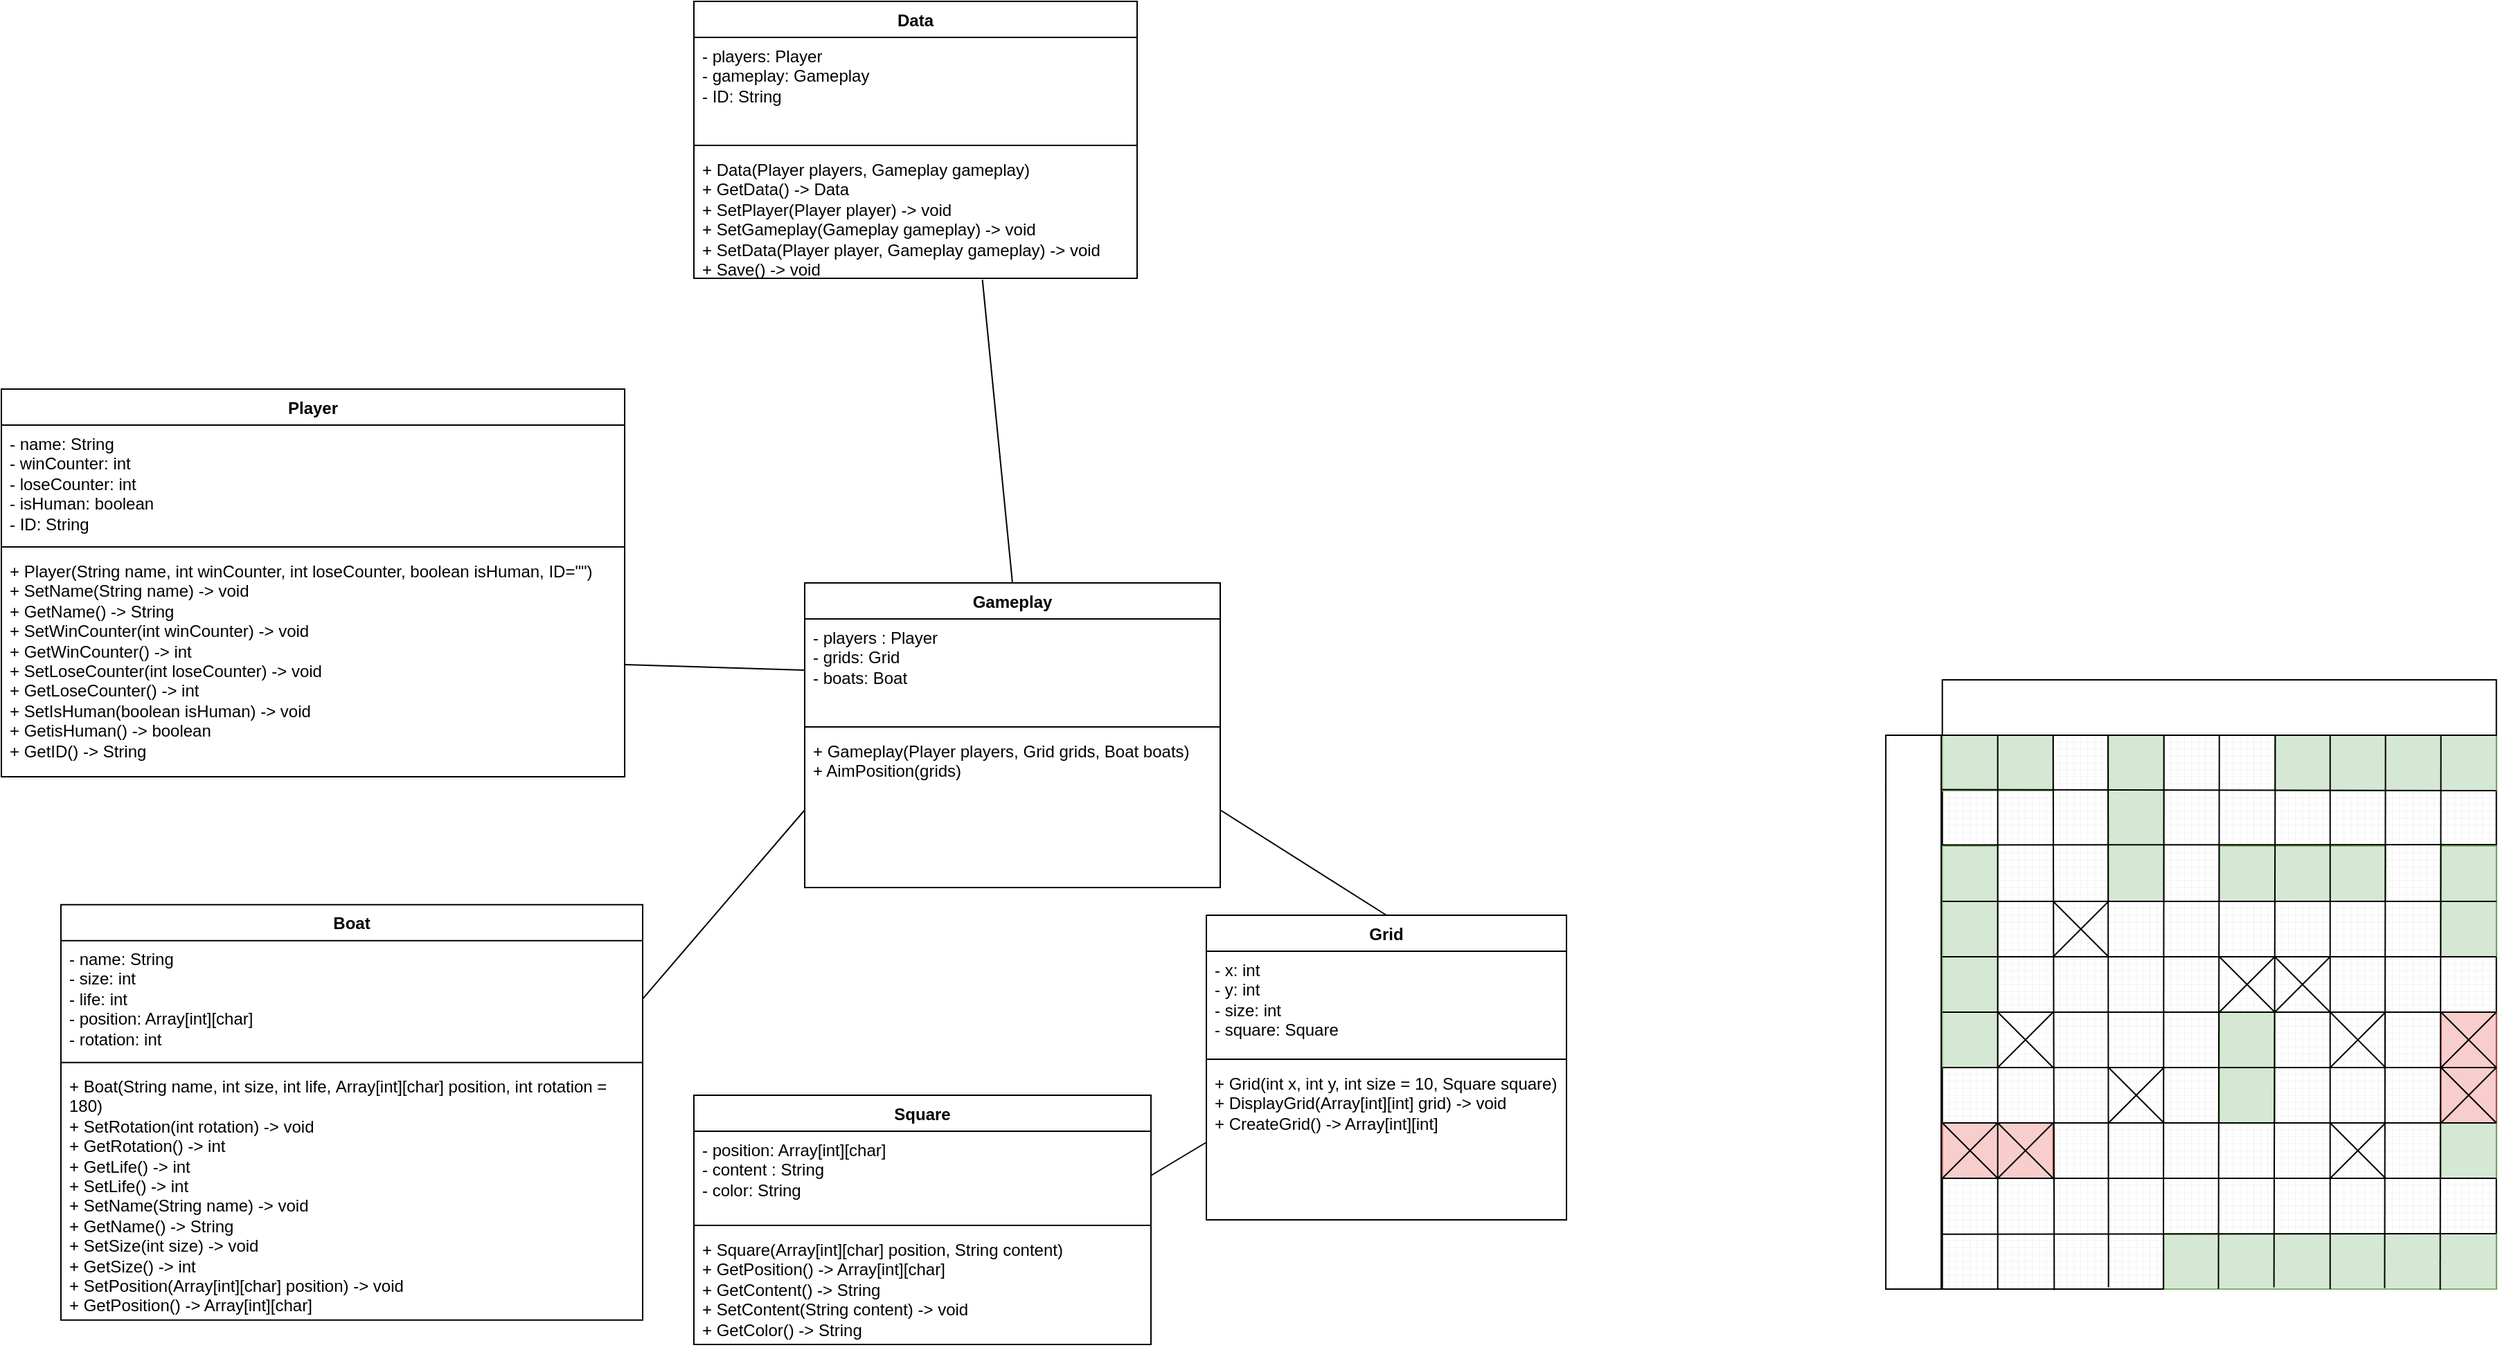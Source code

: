 <mxfile version="24.7.17">
  <diagram name="Page-1" id="E-_1kmAYffygIFAVUWn8">
    <mxGraphModel dx="2658" dy="1850" grid="1" gridSize="10" guides="1" tooltips="1" connect="1" arrows="1" fold="1" page="1" pageScale="1" pageWidth="827" pageHeight="1169" math="0" shadow="0">
      <root>
        <mxCell id="0" />
        <mxCell id="1" parent="0" />
        <mxCell id="o-7l8mMZjJyNIivP5UZl-17" value="" style="verticalLabelPosition=bottom;verticalAlign=top;html=1;shape=mxgraph.basic.patternFillRect;fillStyle=grid;step=5;fillStrokeWidth=0.2;fillStrokeColor=#dddddd;" parent="1" vertex="1">
          <mxGeometry x="531.36" y="-60.0" width="400" height="400" as="geometry" />
        </mxCell>
        <mxCell id="o-7l8mMZjJyNIivP5UZl-6" value="" style="rounded=0;whiteSpace=wrap;html=1;fillColor=#d5e8d4;strokeColor=#82b366;" parent="1" vertex="1">
          <mxGeometry x="771.36" y="-60.0" width="160" height="40" as="geometry" />
        </mxCell>
        <mxCell id="o-7l8mMZjJyNIivP5UZl-7" value="" style="rounded=0;whiteSpace=wrap;html=1;fillColor=#f8cecc;strokeColor=#b85450;" parent="1" vertex="1">
          <mxGeometry x="531.36" y="220.0" width="80" height="40" as="geometry" />
        </mxCell>
        <mxCell id="o-7l8mMZjJyNIivP5UZl-8" value="" style="rounded=0;whiteSpace=wrap;html=1;fillColor=#d5e8d4;strokeColor=#82b366;" parent="1" vertex="1">
          <mxGeometry x="531.36" y="20" width="40" height="160" as="geometry" />
        </mxCell>
        <mxCell id="o-7l8mMZjJyNIivP5UZl-9" value="" style="rounded=0;whiteSpace=wrap;html=1;fillColor=#d5e8d4;strokeColor=#82b366;" parent="1" vertex="1">
          <mxGeometry x="531.36" y="-60.0" width="80" height="40" as="geometry" />
        </mxCell>
        <mxCell id="o-7l8mMZjJyNIivP5UZl-10" value="" style="rounded=0;whiteSpace=wrap;html=1;fillColor=#d5e8d4;strokeColor=#82b366;" parent="1" vertex="1">
          <mxGeometry x="651.36" y="-60.0" width="40" height="120" as="geometry" />
        </mxCell>
        <mxCell id="o-7l8mMZjJyNIivP5UZl-11" value="" style="rounded=0;whiteSpace=wrap;html=1;fillColor=#d5e8d4;strokeColor=#82b366;" parent="1" vertex="1">
          <mxGeometry x="731.36" y="20" width="120" height="40" as="geometry" />
        </mxCell>
        <mxCell id="o-7l8mMZjJyNIivP5UZl-12" value="" style="rounded=0;whiteSpace=wrap;html=1;fillColor=#d5e8d4;strokeColor=#82b366;" parent="1" vertex="1">
          <mxGeometry x="891.36" y="20" width="40" height="80" as="geometry" />
        </mxCell>
        <mxCell id="o-7l8mMZjJyNIivP5UZl-13" value="" style="rounded=0;whiteSpace=wrap;html=1;fillColor=#f8cecc;strokeColor=#b85450;" parent="1" vertex="1">
          <mxGeometry x="891.36" y="140" width="40" height="80" as="geometry" />
        </mxCell>
        <mxCell id="o-7l8mMZjJyNIivP5UZl-14" value="" style="rounded=0;whiteSpace=wrap;html=1;fillColor=#d5e8d4;strokeColor=#82b366;" parent="1" vertex="1">
          <mxGeometry x="691.36" y="300" width="240" height="40" as="geometry" />
        </mxCell>
        <mxCell id="o-7l8mMZjJyNIivP5UZl-15" value="" style="rounded=0;whiteSpace=wrap;html=1;fillColor=#d5e8d4;strokeColor=#82b366;" parent="1" vertex="1">
          <mxGeometry x="731.36" y="140" width="40" height="80" as="geometry" />
        </mxCell>
        <mxCell id="o-7l8mMZjJyNIivP5UZl-16" value="" style="rounded=0;whiteSpace=wrap;html=1;fillColor=#d5e8d4;strokeColor=#82b366;" parent="1" vertex="1">
          <mxGeometry x="891.36" y="220.0" width="40" height="40" as="geometry" />
        </mxCell>
        <mxCell id="o-7l8mMZjJyNIivP5UZl-18" value="" style="endArrow=none;html=1;rounded=0;entryX=1;entryY=1;entryDx=0;entryDy=0;exitX=-0.014;exitY=0.098;exitDx=0;exitDy=0;exitPerimeter=0;" parent="1" source="o-7l8mMZjJyNIivP5UZl-62" target="o-7l8mMZjJyNIivP5UZl-6" edge="1">
          <mxGeometry width="50" height="50" relative="1" as="geometry">
            <mxPoint x="831.36" y="240.0" as="sourcePoint" />
            <mxPoint x="881.36" y="190.0" as="targetPoint" />
          </mxGeometry>
        </mxCell>
        <mxCell id="o-7l8mMZjJyNIivP5UZl-19" value="" style="endArrow=none;html=1;rounded=0;exitX=0;exitY=0.198;exitDx=0;exitDy=0;exitPerimeter=0;" parent="1" source="o-7l8mMZjJyNIivP5UZl-17" edge="1">
          <mxGeometry width="50" height="50" relative="1" as="geometry">
            <mxPoint x="541.36" y="-10.0" as="sourcePoint" />
            <mxPoint x="931.36" y="19" as="targetPoint" />
          </mxGeometry>
        </mxCell>
        <mxCell id="o-7l8mMZjJyNIivP5UZl-21" value="" style="endArrow=none;html=1;rounded=0;entryX=1;entryY=0.5;entryDx=0;entryDy=0;exitX=0;exitY=0.25;exitDx=0;exitDy=0;" parent="1" source="o-7l8mMZjJyNIivP5UZl-8" target="o-7l8mMZjJyNIivP5UZl-12" edge="1">
          <mxGeometry width="50" height="50" relative="1" as="geometry">
            <mxPoint x="551.36" as="sourcePoint" />
            <mxPoint x="951.36" as="targetPoint" />
          </mxGeometry>
        </mxCell>
        <mxCell id="o-7l8mMZjJyNIivP5UZl-22" value="" style="endArrow=none;html=1;rounded=0;entryX=1;entryY=1;entryDx=0;entryDy=0;exitX=0;exitY=0.5;exitDx=0;exitDy=0;" parent="1" source="o-7l8mMZjJyNIivP5UZl-8" target="o-7l8mMZjJyNIivP5UZl-12" edge="1">
          <mxGeometry width="50" height="50" relative="1" as="geometry">
            <mxPoint x="541.36" y="70" as="sourcePoint" />
            <mxPoint x="941.36" y="70" as="targetPoint" />
          </mxGeometry>
        </mxCell>
        <mxCell id="o-7l8mMZjJyNIivP5UZl-23" value="" style="endArrow=none;html=1;rounded=0;entryX=1;entryY=0.5;entryDx=0;entryDy=0;exitX=0;exitY=0.75;exitDx=0;exitDy=0;entryPerimeter=0;" parent="1" source="o-7l8mMZjJyNIivP5UZl-8" target="o-7l8mMZjJyNIivP5UZl-17" edge="1">
          <mxGeometry width="50" height="50" relative="1" as="geometry">
            <mxPoint x="541.36" y="110" as="sourcePoint" />
            <mxPoint x="941.36" y="110" as="targetPoint" />
          </mxGeometry>
        </mxCell>
        <mxCell id="o-7l8mMZjJyNIivP5UZl-24" value="" style="endArrow=none;html=1;rounded=0;entryX=1;entryY=0.5;entryDx=0;entryDy=0;exitX=0;exitY=1;exitDx=0;exitDy=0;" parent="1" source="o-7l8mMZjJyNIivP5UZl-8" target="o-7l8mMZjJyNIivP5UZl-13" edge="1">
          <mxGeometry width="50" height="50" relative="1" as="geometry">
            <mxPoint x="541.36" y="150" as="sourcePoint" />
            <mxPoint x="941.36" y="150" as="targetPoint" />
          </mxGeometry>
        </mxCell>
        <mxCell id="o-7l8mMZjJyNIivP5UZl-25" value="" style="endArrow=none;html=1;rounded=0;entryX=1;entryY=0;entryDx=0;entryDy=0;exitX=0;exitY=0;exitDx=0;exitDy=0;" parent="1" source="o-7l8mMZjJyNIivP5UZl-7" target="o-7l8mMZjJyNIivP5UZl-16" edge="1">
          <mxGeometry width="50" height="50" relative="1" as="geometry">
            <mxPoint x="541.36" y="190.0" as="sourcePoint" />
            <mxPoint x="941.36" y="190.0" as="targetPoint" />
          </mxGeometry>
        </mxCell>
        <mxCell id="o-7l8mMZjJyNIivP5UZl-26" value="" style="endArrow=none;html=1;rounded=0;entryX=1;entryY=1;entryDx=0;entryDy=0;exitX=0;exitY=1;exitDx=0;exitDy=0;" parent="1" source="o-7l8mMZjJyNIivP5UZl-7" target="o-7l8mMZjJyNIivP5UZl-16" edge="1">
          <mxGeometry width="50" height="50" relative="1" as="geometry">
            <mxPoint x="541.36" y="230.0" as="sourcePoint" />
            <mxPoint x="941.36" y="230.0" as="targetPoint" />
          </mxGeometry>
        </mxCell>
        <mxCell id="o-7l8mMZjJyNIivP5UZl-27" value="" style="endArrow=none;html=1;rounded=0;entryX=1;entryY=0;entryDx=0;entryDy=0;exitX=-0.002;exitY=0.901;exitDx=0;exitDy=0;exitPerimeter=0;" parent="1" source="o-7l8mMZjJyNIivP5UZl-17" target="o-7l8mMZjJyNIivP5UZl-14" edge="1">
          <mxGeometry width="50" height="50" relative="1" as="geometry">
            <mxPoint x="541.36" y="270" as="sourcePoint" />
            <mxPoint x="941.36" y="270" as="targetPoint" />
          </mxGeometry>
        </mxCell>
        <mxCell id="o-7l8mMZjJyNIivP5UZl-28" value="" style="endArrow=none;html=1;rounded=0;entryX=0.5;entryY=0;entryDx=0;entryDy=0;" parent="1" target="o-7l8mMZjJyNIivP5UZl-9" edge="1">
          <mxGeometry width="50" height="50" relative="1" as="geometry">
            <mxPoint x="571.36" y="340" as="sourcePoint" />
            <mxPoint x="941.36" y="310" as="targetPoint" />
            <Array as="points">
              <mxPoint x="571.36" y="150" />
            </Array>
          </mxGeometry>
        </mxCell>
        <mxCell id="o-7l8mMZjJyNIivP5UZl-29" value="" style="endArrow=none;html=1;rounded=0;entryX=1;entryY=0;entryDx=0;entryDy=0;exitX=0.202;exitY=1.002;exitDx=0;exitDy=0;exitPerimeter=0;" parent="1" source="o-7l8mMZjJyNIivP5UZl-17" target="o-7l8mMZjJyNIivP5UZl-9" edge="1">
          <mxGeometry width="50" height="50" relative="1" as="geometry">
            <mxPoint x="581.36" y="350" as="sourcePoint" />
            <mxPoint x="581.36" y="-50.0" as="targetPoint" />
          </mxGeometry>
        </mxCell>
        <mxCell id="o-7l8mMZjJyNIivP5UZl-30" value="" style="endArrow=none;html=1;rounded=0;entryX=0.299;entryY=-0.002;entryDx=0;entryDy=0;entryPerimeter=0;exitX=0.3;exitY=0.997;exitDx=0;exitDy=0;exitPerimeter=0;" parent="1" source="o-7l8mMZjJyNIivP5UZl-17" target="o-7l8mMZjJyNIivP5UZl-17" edge="1">
          <mxGeometry width="50" height="50" relative="1" as="geometry">
            <mxPoint x="591.36" y="360" as="sourcePoint" />
            <mxPoint x="591.36" y="-40.0" as="targetPoint" />
          </mxGeometry>
        </mxCell>
        <mxCell id="o-7l8mMZjJyNIivP5UZl-31" value="" style="endArrow=none;html=1;rounded=0;entryX=1;entryY=0;entryDx=0;entryDy=0;exitX=0.399;exitY=1.001;exitDx=0;exitDy=0;exitPerimeter=0;" parent="1" source="o-7l8mMZjJyNIivP5UZl-17" target="o-7l8mMZjJyNIivP5UZl-10" edge="1">
          <mxGeometry width="50" height="50" relative="1" as="geometry">
            <mxPoint x="661.36" y="349" as="sourcePoint" />
            <mxPoint x="661.36" y="-51.0" as="targetPoint" />
          </mxGeometry>
        </mxCell>
        <mxCell id="o-7l8mMZjJyNIivP5UZl-32" value="" style="endArrow=none;html=1;rounded=0;entryX=0.5;entryY=0;entryDx=0;entryDy=0;exitX=0.164;exitY=0.996;exitDx=0;exitDy=0;exitPerimeter=0;entryPerimeter=0;" parent="1" source="o-7l8mMZjJyNIivP5UZl-14" target="o-7l8mMZjJyNIivP5UZl-17" edge="1">
          <mxGeometry width="50" height="50" relative="1" as="geometry">
            <mxPoint x="701.36" y="350" as="sourcePoint" />
            <mxPoint x="701.36" y="-50.0" as="targetPoint" />
          </mxGeometry>
        </mxCell>
        <mxCell id="o-7l8mMZjJyNIivP5UZl-33" value="" style="endArrow=none;html=1;rounded=0;entryX=0.601;entryY=-0.006;entryDx=0;entryDy=0;exitX=0.331;exitY=0.968;exitDx=0;exitDy=0;exitPerimeter=0;entryPerimeter=0;" parent="1" source="o-7l8mMZjJyNIivP5UZl-14" target="o-7l8mMZjJyNIivP5UZl-17" edge="1">
          <mxGeometry width="50" height="50" relative="1" as="geometry">
            <mxPoint x="740.36" y="350" as="sourcePoint" />
            <mxPoint x="741.36" y="-50.0" as="targetPoint" />
          </mxGeometry>
        </mxCell>
        <mxCell id="o-7l8mMZjJyNIivP5UZl-34" value="" style="endArrow=none;html=1;rounded=0;entryX=0.25;entryY=0;entryDx=0;entryDy=0;exitX=0.5;exitY=1;exitDx=0;exitDy=0;" parent="1" source="o-7l8mMZjJyNIivP5UZl-14" target="o-7l8mMZjJyNIivP5UZl-6" edge="1">
          <mxGeometry width="50" height="50" relative="1" as="geometry">
            <mxPoint x="780.36" y="349" as="sourcePoint" />
            <mxPoint x="781.36" y="-52.0" as="targetPoint" />
          </mxGeometry>
        </mxCell>
        <mxCell id="o-7l8mMZjJyNIivP5UZl-35" value="" style="endArrow=none;html=1;rounded=0;entryX=0.5;entryY=0;entryDx=0;entryDy=0;exitX=0.664;exitY=0.982;exitDx=0;exitDy=0;exitPerimeter=0;" parent="1" source="o-7l8mMZjJyNIivP5UZl-14" target="o-7l8mMZjJyNIivP5UZl-6" edge="1">
          <mxGeometry width="50" height="50" relative="1" as="geometry">
            <mxPoint x="821.36" y="350" as="sourcePoint" />
            <mxPoint x="821.36" y="-50.0" as="targetPoint" />
          </mxGeometry>
        </mxCell>
        <mxCell id="o-7l8mMZjJyNIivP5UZl-36" value="" style="endArrow=none;html=1;rounded=0;entryX=0.75;entryY=0;entryDx=0;entryDy=0;exitX=0.831;exitY=1.011;exitDx=0;exitDy=0;exitPerimeter=0;" parent="1" source="o-7l8mMZjJyNIivP5UZl-14" target="o-7l8mMZjJyNIivP5UZl-6" edge="1">
          <mxGeometry width="50" height="50" relative="1" as="geometry">
            <mxPoint x="860.36" y="349" as="sourcePoint" />
            <mxPoint x="861.36" y="-50.0" as="targetPoint" />
          </mxGeometry>
        </mxCell>
        <mxCell id="o-7l8mMZjJyNIivP5UZl-37" value="Grid" style="swimlane;fontStyle=1;align=center;verticalAlign=top;childLayout=stackLayout;horizontal=1;startSize=26;horizontalStack=0;resizeParent=1;resizeParentMax=0;resizeLast=0;collapsible=1;marginBottom=0;whiteSpace=wrap;html=1;" parent="1" vertex="1">
          <mxGeometry y="70" width="260" height="220" as="geometry" />
        </mxCell>
        <mxCell id="o-7l8mMZjJyNIivP5UZl-38" value="- x: int&lt;div&gt;- y: int&lt;/div&gt;&lt;div&gt;- size: int&lt;/div&gt;&lt;div&gt;- square: Square&lt;/div&gt;" style="text;strokeColor=none;fillColor=none;align=left;verticalAlign=top;spacingLeft=4;spacingRight=4;overflow=hidden;rotatable=0;points=[[0,0.5],[1,0.5]];portConstraint=eastwest;whiteSpace=wrap;html=1;" parent="o-7l8mMZjJyNIivP5UZl-37" vertex="1">
          <mxGeometry y="26" width="260" height="74" as="geometry" />
        </mxCell>
        <mxCell id="o-7l8mMZjJyNIivP5UZl-39" value="" style="line;strokeWidth=1;fillColor=none;align=left;verticalAlign=middle;spacingTop=-1;spacingLeft=3;spacingRight=3;rotatable=0;labelPosition=right;points=[];portConstraint=eastwest;strokeColor=inherit;" parent="o-7l8mMZjJyNIivP5UZl-37" vertex="1">
          <mxGeometry y="100" width="260" height="8" as="geometry" />
        </mxCell>
        <mxCell id="o-7l8mMZjJyNIivP5UZl-40" value="&lt;div&gt;+ Grid(int x, int y, int size = 10, Square square)&lt;/div&gt;+ DisplayGrid(Array[int][int] grid) -&amp;gt; void&lt;div&gt;+ CreateGrid() -&amp;gt; Array[int][int]&lt;/div&gt;" style="text;strokeColor=none;fillColor=none;align=left;verticalAlign=top;spacingLeft=4;spacingRight=4;overflow=hidden;rotatable=0;points=[[0,0.5],[1,0.5]];portConstraint=eastwest;whiteSpace=wrap;html=1;" parent="o-7l8mMZjJyNIivP5UZl-37" vertex="1">
          <mxGeometry y="108" width="260" height="112" as="geometry" />
        </mxCell>
        <mxCell id="o-7l8mMZjJyNIivP5UZl-41" value="Boat" style="swimlane;fontStyle=1;align=center;verticalAlign=top;childLayout=stackLayout;horizontal=1;startSize=26;horizontalStack=0;resizeParent=1;resizeParentMax=0;resizeLast=0;collapsible=1;marginBottom=0;whiteSpace=wrap;html=1;" parent="1" vertex="1">
          <mxGeometry x="-827" y="62.4" width="420" height="300" as="geometry" />
        </mxCell>
        <mxCell id="o-7l8mMZjJyNIivP5UZl-42" value="- name: String&lt;div&gt;- size: int&lt;/div&gt;&lt;div&gt;- life: int&lt;/div&gt;&lt;div&gt;- position: Array[int][char]&lt;/div&gt;&lt;div&gt;- rotation: int&lt;/div&gt;" style="text;strokeColor=none;fillColor=none;align=left;verticalAlign=top;spacingLeft=4;spacingRight=4;overflow=hidden;rotatable=0;points=[[0,0.5],[1,0.5]];portConstraint=eastwest;whiteSpace=wrap;html=1;" parent="o-7l8mMZjJyNIivP5UZl-41" vertex="1">
          <mxGeometry y="26" width="420" height="84" as="geometry" />
        </mxCell>
        <mxCell id="o-7l8mMZjJyNIivP5UZl-43" value="" style="line;strokeWidth=1;fillColor=none;align=left;verticalAlign=middle;spacingTop=-1;spacingLeft=3;spacingRight=3;rotatable=0;labelPosition=right;points=[];portConstraint=eastwest;strokeColor=inherit;" parent="o-7l8mMZjJyNIivP5UZl-41" vertex="1">
          <mxGeometry y="110" width="420" height="8" as="geometry" />
        </mxCell>
        <mxCell id="o-7l8mMZjJyNIivP5UZl-44" value="+ Boat(String name, int size, int life,&amp;nbsp;Array[int][char] position, int rotation = 180)&lt;div&gt;+ SetRotation(int rotation) -&amp;gt; void&lt;/div&gt;&lt;div&gt;+ GetRotation() -&amp;gt; int&lt;/div&gt;&lt;div&gt;+ GetLife() -&amp;gt; int&lt;/div&gt;&lt;div&gt;+ SetLife() -&amp;gt; int&lt;/div&gt;&lt;div&gt;+ SetName(String name) -&amp;gt; void&lt;/div&gt;&lt;div&gt;+ GetName() -&amp;gt; String&lt;/div&gt;&lt;div&gt;+ SetSize(int size) -&amp;gt; void&lt;/div&gt;&lt;div&gt;+ GetSize() -&amp;gt; int&lt;/div&gt;&lt;div&gt;+ SetPosition(Array[int][char] position) -&amp;gt; void&lt;/div&gt;&lt;div&gt;+ GetPosition() -&amp;gt; Array[int][char]&lt;/div&gt;" style="text;strokeColor=none;fillColor=none;align=left;verticalAlign=top;spacingLeft=4;spacingRight=4;overflow=hidden;rotatable=0;points=[[0,0.5],[1,0.5]];portConstraint=eastwest;whiteSpace=wrap;html=1;" parent="o-7l8mMZjJyNIivP5UZl-41" vertex="1">
          <mxGeometry y="118" width="420" height="182" as="geometry" />
        </mxCell>
        <mxCell id="o-7l8mMZjJyNIivP5UZl-45" value="Square" style="swimlane;fontStyle=1;align=center;verticalAlign=top;childLayout=stackLayout;horizontal=1;startSize=26;horizontalStack=0;resizeParent=1;resizeParentMax=0;resizeLast=0;collapsible=1;marginBottom=0;whiteSpace=wrap;html=1;" parent="1" vertex="1">
          <mxGeometry x="-370" y="200" width="330" height="180" as="geometry" />
        </mxCell>
        <mxCell id="o-7l8mMZjJyNIivP5UZl-46" value="- position: Array[int][char]&lt;div&gt;- content : String&lt;/div&gt;&lt;div&gt;- color: String&lt;/div&gt;" style="text;strokeColor=none;fillColor=none;align=left;verticalAlign=top;spacingLeft=4;spacingRight=4;overflow=hidden;rotatable=0;points=[[0,0.5],[1,0.5]];portConstraint=eastwest;whiteSpace=wrap;html=1;" parent="o-7l8mMZjJyNIivP5UZl-45" vertex="1">
          <mxGeometry y="26" width="330" height="64" as="geometry" />
        </mxCell>
        <mxCell id="o-7l8mMZjJyNIivP5UZl-47" value="" style="line;strokeWidth=1;fillColor=none;align=left;verticalAlign=middle;spacingTop=-1;spacingLeft=3;spacingRight=3;rotatable=0;labelPosition=right;points=[];portConstraint=eastwest;strokeColor=inherit;" parent="o-7l8mMZjJyNIivP5UZl-45" vertex="1">
          <mxGeometry y="90" width="330" height="8" as="geometry" />
        </mxCell>
        <mxCell id="o-7l8mMZjJyNIivP5UZl-48" value="+ Square(Array[int][char] position, String content)&lt;div&gt;+ GetPosition() -&amp;gt; Array[int][char]&lt;/div&gt;&lt;div&gt;+ GetContent() -&amp;gt; String&lt;/div&gt;&lt;div&gt;+ SetContent(String content) -&amp;gt; void&lt;/div&gt;&lt;div&gt;+ GetColor() -&amp;gt; String&lt;/div&gt;" style="text;strokeColor=none;fillColor=none;align=left;verticalAlign=top;spacingLeft=4;spacingRight=4;overflow=hidden;rotatable=0;points=[[0,0.5],[1,0.5]];portConstraint=eastwest;whiteSpace=wrap;html=1;" parent="o-7l8mMZjJyNIivP5UZl-45" vertex="1">
          <mxGeometry y="98" width="330" height="82" as="geometry" />
        </mxCell>
        <mxCell id="o-7l8mMZjJyNIivP5UZl-49" value="" style="shape=mxgraph.sysml.x;" parent="1" vertex="1">
          <mxGeometry x="891.36" y="140" width="40" height="40" as="geometry" />
        </mxCell>
        <mxCell id="o-7l8mMZjJyNIivP5UZl-51" value="" style="shape=mxgraph.sysml.x;" parent="1" vertex="1">
          <mxGeometry x="891.36" y="180" width="40" height="40" as="geometry" />
        </mxCell>
        <mxCell id="o-7l8mMZjJyNIivP5UZl-52" value="" style="shape=mxgraph.sysml.x;" parent="1" vertex="1">
          <mxGeometry x="571.36" y="220.0" width="40" height="40" as="geometry" />
        </mxCell>
        <mxCell id="o-7l8mMZjJyNIivP5UZl-53" value="" style="shape=mxgraph.sysml.x;" parent="1" vertex="1">
          <mxGeometry x="531.36" y="220.0" width="40" height="40" as="geometry" />
        </mxCell>
        <mxCell id="o-7l8mMZjJyNIivP5UZl-55" value="" style="shape=mxgraph.sysml.x;" parent="1" vertex="1">
          <mxGeometry x="811.36" y="140" width="40" height="40" as="geometry" />
        </mxCell>
        <mxCell id="o-7l8mMZjJyNIivP5UZl-56" value="" style="shape=mxgraph.sysml.x;" parent="1" vertex="1">
          <mxGeometry x="811.36" y="220.0" width="40" height="40" as="geometry" />
        </mxCell>
        <mxCell id="o-7l8mMZjJyNIivP5UZl-57" value="" style="shape=mxgraph.sysml.x;" parent="1" vertex="1">
          <mxGeometry x="771.36" y="100" width="40" height="40" as="geometry" />
        </mxCell>
        <mxCell id="o-7l8mMZjJyNIivP5UZl-58" value="" style="shape=mxgraph.sysml.x;" parent="1" vertex="1">
          <mxGeometry x="731.36" y="100" width="40" height="40" as="geometry" />
        </mxCell>
        <mxCell id="o-7l8mMZjJyNIivP5UZl-59" value="" style="shape=mxgraph.sysml.x;" parent="1" vertex="1">
          <mxGeometry x="611.36" y="60" width="40" height="40" as="geometry" />
        </mxCell>
        <mxCell id="o-7l8mMZjJyNIivP5UZl-60" value="" style="shape=mxgraph.sysml.x;" parent="1" vertex="1">
          <mxGeometry x="571.36" y="140" width="40" height="40" as="geometry" />
        </mxCell>
        <mxCell id="o-7l8mMZjJyNIivP5UZl-61" value="" style="shape=mxgraph.sysml.x;" parent="1" vertex="1">
          <mxGeometry x="651.36" y="180" width="40" height="40" as="geometry" />
        </mxCell>
        <mxCell id="o-7l8mMZjJyNIivP5UZl-62" value="" style="rounded=0;whiteSpace=wrap;html=1;" parent="1" vertex="1">
          <mxGeometry x="490.56" y="-60.0" width="40" height="400" as="geometry" />
        </mxCell>
        <mxCell id="o-7l8mMZjJyNIivP5UZl-63" value="" style="rounded=0;whiteSpace=wrap;html=1;" parent="1" vertex="1">
          <mxGeometry x="531.36" y="-100" width="400" height="40" as="geometry" />
        </mxCell>
        <mxCell id="o-7l8mMZjJyNIivP5UZl-68" value="Player" style="swimlane;fontStyle=1;align=center;verticalAlign=top;childLayout=stackLayout;horizontal=1;startSize=26;horizontalStack=0;resizeParent=1;resizeParentMax=0;resizeLast=0;collapsible=1;marginBottom=0;whiteSpace=wrap;html=1;" parent="1" vertex="1">
          <mxGeometry x="-870" y="-310" width="450" height="280" as="geometry" />
        </mxCell>
        <mxCell id="o-7l8mMZjJyNIivP5UZl-69" value="- name: String&lt;div&gt;- winCounter: int&lt;/div&gt;&lt;div&gt;- loseCounter: int&lt;/div&gt;&lt;div&gt;- isHuman: boolean&lt;/div&gt;&lt;div&gt;- ID: String&lt;/div&gt;" style="text;strokeColor=none;fillColor=none;align=left;verticalAlign=top;spacingLeft=4;spacingRight=4;overflow=hidden;rotatable=0;points=[[0,0.5],[1,0.5]];portConstraint=eastwest;whiteSpace=wrap;html=1;" parent="o-7l8mMZjJyNIivP5UZl-68" vertex="1">
          <mxGeometry y="26" width="450" height="84" as="geometry" />
        </mxCell>
        <mxCell id="o-7l8mMZjJyNIivP5UZl-70" value="" style="line;strokeWidth=1;fillColor=none;align=left;verticalAlign=middle;spacingTop=-1;spacingLeft=3;spacingRight=3;rotatable=0;labelPosition=right;points=[];portConstraint=eastwest;strokeColor=inherit;" parent="o-7l8mMZjJyNIivP5UZl-68" vertex="1">
          <mxGeometry y="110" width="450" height="8" as="geometry" />
        </mxCell>
        <mxCell id="o-7l8mMZjJyNIivP5UZl-71" value="+ Player(String name, int winCounter, int loseCounter, boolean isHuman, ID=&quot;&quot;)&lt;div&gt;+ SetName(String name) -&amp;gt; void&lt;/div&gt;&lt;div&gt;+ GetName() -&amp;gt; String&lt;/div&gt;&lt;div&gt;+ SetWinCounter(int winCounter) -&amp;gt; void&lt;/div&gt;&lt;div&gt;+ GetWinCounter() -&amp;gt; int&lt;/div&gt;&lt;div&gt;+ SetLoseCounter(int loseCounter) -&amp;gt; void&lt;/div&gt;&lt;div&gt;+ GetLoseCounter() -&amp;gt; int&lt;/div&gt;&lt;div&gt;+ SetIsHuman(boolean isHuman) -&amp;gt; void&lt;/div&gt;&lt;div&gt;+ GetisHuman() -&amp;gt; boolean&lt;/div&gt;&lt;div&gt;+ GetID() -&amp;gt; String&lt;/div&gt;" style="text;strokeColor=none;fillColor=none;align=left;verticalAlign=top;spacingLeft=4;spacingRight=4;overflow=hidden;rotatable=0;points=[[0,0.5],[1,0.5]];portConstraint=eastwest;whiteSpace=wrap;html=1;" parent="o-7l8mMZjJyNIivP5UZl-68" vertex="1">
          <mxGeometry y="118" width="450" height="162" as="geometry" />
        </mxCell>
        <mxCell id="o-7l8mMZjJyNIivP5UZl-72" value="Gameplay" style="swimlane;fontStyle=1;align=center;verticalAlign=top;childLayout=stackLayout;horizontal=1;startSize=26;horizontalStack=0;resizeParent=1;resizeParentMax=0;resizeLast=0;collapsible=1;marginBottom=0;whiteSpace=wrap;html=1;" parent="1" vertex="1">
          <mxGeometry x="-290" y="-170" width="300" height="220" as="geometry" />
        </mxCell>
        <mxCell id="o-7l8mMZjJyNIivP5UZl-73" value="- players : Player&lt;div&gt;- grids: Grid&lt;/div&gt;&lt;div&gt;- boats: Boat&lt;/div&gt;&lt;div&gt;&lt;br&gt;&lt;/div&gt;&lt;div&gt;&lt;br&gt;&lt;/div&gt;" style="text;strokeColor=none;fillColor=none;align=left;verticalAlign=top;spacingLeft=4;spacingRight=4;overflow=hidden;rotatable=0;points=[[0,0.5],[1,0.5]];portConstraint=eastwest;whiteSpace=wrap;html=1;" parent="o-7l8mMZjJyNIivP5UZl-72" vertex="1">
          <mxGeometry y="26" width="300" height="74" as="geometry" />
        </mxCell>
        <mxCell id="o-7l8mMZjJyNIivP5UZl-74" value="" style="line;strokeWidth=1;fillColor=none;align=left;verticalAlign=middle;spacingTop=-1;spacingLeft=3;spacingRight=3;rotatable=0;labelPosition=right;points=[];portConstraint=eastwest;strokeColor=inherit;" parent="o-7l8mMZjJyNIivP5UZl-72" vertex="1">
          <mxGeometry y="100" width="300" height="8" as="geometry" />
        </mxCell>
        <mxCell id="o-7l8mMZjJyNIivP5UZl-75" value="+ Gameplay(Player players, Grid grids, Boat boats)&lt;div&gt;+ AimPosition(grids)&lt;/div&gt;" style="text;strokeColor=none;fillColor=none;align=left;verticalAlign=top;spacingLeft=4;spacingRight=4;overflow=hidden;rotatable=0;points=[[0,0.5],[1,0.5]];portConstraint=eastwest;whiteSpace=wrap;html=1;" parent="o-7l8mMZjJyNIivP5UZl-72" vertex="1">
          <mxGeometry y="108" width="300" height="112" as="geometry" />
        </mxCell>
        <mxCell id="o-7l8mMZjJyNIivP5UZl-76" value="Data" style="swimlane;fontStyle=1;align=center;verticalAlign=top;childLayout=stackLayout;horizontal=1;startSize=26;horizontalStack=0;resizeParent=1;resizeParentMax=0;resizeLast=0;collapsible=1;marginBottom=0;whiteSpace=wrap;html=1;" parent="1" vertex="1">
          <mxGeometry x="-370" y="-590" width="320" height="200" as="geometry" />
        </mxCell>
        <mxCell id="o-7l8mMZjJyNIivP5UZl-77" value="- players: Player&lt;div&gt;- gameplay: Gameplay&lt;/div&gt;&lt;div&gt;- ID: String&lt;/div&gt;" style="text;strokeColor=none;fillColor=none;align=left;verticalAlign=top;spacingLeft=4;spacingRight=4;overflow=hidden;rotatable=0;points=[[0,0.5],[1,0.5]];portConstraint=eastwest;whiteSpace=wrap;html=1;" parent="o-7l8mMZjJyNIivP5UZl-76" vertex="1">
          <mxGeometry y="26" width="320" height="74" as="geometry" />
        </mxCell>
        <mxCell id="o-7l8mMZjJyNIivP5UZl-78" value="" style="line;strokeWidth=1;fillColor=none;align=left;verticalAlign=middle;spacingTop=-1;spacingLeft=3;spacingRight=3;rotatable=0;labelPosition=right;points=[];portConstraint=eastwest;strokeColor=inherit;" parent="o-7l8mMZjJyNIivP5UZl-76" vertex="1">
          <mxGeometry y="100" width="320" height="8" as="geometry" />
        </mxCell>
        <mxCell id="o-7l8mMZjJyNIivP5UZl-79" value="+ Data(Player players, Gameplay gameplay)&lt;div&gt;+ GetData() -&amp;gt; Data&lt;/div&gt;&lt;div&gt;+ SetPlayer(Player player) -&amp;gt; void&lt;/div&gt;&lt;div&gt;+ SetGameplay(Gameplay gameplay) -&amp;gt; void&amp;nbsp;&lt;/div&gt;&lt;div&gt;+ SetData(Player player, Gameplay gameplay) -&amp;gt; void&lt;/div&gt;&lt;div&gt;+ Save() -&amp;gt; void&lt;/div&gt;" style="text;strokeColor=none;fillColor=none;align=left;verticalAlign=top;spacingLeft=4;spacingRight=4;overflow=hidden;rotatable=0;points=[[0,0.5],[1,0.5]];portConstraint=eastwest;whiteSpace=wrap;html=1;" parent="o-7l8mMZjJyNIivP5UZl-76" vertex="1">
          <mxGeometry y="108" width="320" height="92" as="geometry" />
        </mxCell>
        <mxCell id="h6J5cPIz5XmJw4J2zHC2-4" value="" style="endArrow=none;html=1;rounded=0;exitX=0.5;exitY=0;exitDx=0;exitDy=0;entryX=0.651;entryY=1.012;entryDx=0;entryDy=0;entryPerimeter=0;" edge="1" parent="1" source="o-7l8mMZjJyNIivP5UZl-72" target="o-7l8mMZjJyNIivP5UZl-79">
          <mxGeometry width="50" height="50" relative="1" as="geometry">
            <mxPoint x="-310" y="-300" as="sourcePoint" />
            <mxPoint x="-260" y="-390" as="targetPoint" />
          </mxGeometry>
        </mxCell>
        <mxCell id="h6J5cPIz5XmJw4J2zHC2-6" value="" style="endArrow=none;html=1;rounded=0;entryX=1;entryY=0.5;entryDx=0;entryDy=0;exitX=0.5;exitY=0;exitDx=0;exitDy=0;" edge="1" parent="1" source="o-7l8mMZjJyNIivP5UZl-37" target="o-7l8mMZjJyNIivP5UZl-75">
          <mxGeometry width="50" height="50" relative="1" as="geometry">
            <mxPoint x="-390" y="80" as="sourcePoint" />
            <mxPoint x="-340" y="30" as="targetPoint" />
          </mxGeometry>
        </mxCell>
        <mxCell id="h6J5cPIz5XmJw4J2zHC2-7" value="" style="endArrow=none;html=1;rounded=0;entryX=0;entryY=0.5;entryDx=0;entryDy=0;exitX=1;exitY=0.5;exitDx=0;exitDy=0;" edge="1" parent="1" source="o-7l8mMZjJyNIivP5UZl-46" target="o-7l8mMZjJyNIivP5UZl-40">
          <mxGeometry width="50" height="50" relative="1" as="geometry">
            <mxPoint x="-390" y="70" as="sourcePoint" />
            <mxPoint x="-340" y="20" as="targetPoint" />
          </mxGeometry>
        </mxCell>
        <mxCell id="h6J5cPIz5XmJw4J2zHC2-8" value="" style="endArrow=none;html=1;rounded=0;entryX=0;entryY=0.5;entryDx=0;entryDy=0;exitX=1;exitY=0.5;exitDx=0;exitDy=0;" edge="1" parent="1" source="o-7l8mMZjJyNIivP5UZl-42" target="o-7l8mMZjJyNIivP5UZl-75">
          <mxGeometry width="50" height="50" relative="1" as="geometry">
            <mxPoint x="-320" y="180" as="sourcePoint" />
            <mxPoint x="-270" y="130" as="targetPoint" />
          </mxGeometry>
        </mxCell>
        <mxCell id="h6J5cPIz5XmJw4J2zHC2-9" value="" style="endArrow=none;html=1;rounded=0;exitX=1;exitY=0.5;exitDx=0;exitDy=0;entryX=0;entryY=0.5;entryDx=0;entryDy=0;" edge="1" parent="1" source="o-7l8mMZjJyNIivP5UZl-71" target="o-7l8mMZjJyNIivP5UZl-73">
          <mxGeometry width="50" height="50" relative="1" as="geometry">
            <mxPoint x="-380" y="-50" as="sourcePoint" />
            <mxPoint x="-330" y="-100" as="targetPoint" />
          </mxGeometry>
        </mxCell>
      </root>
    </mxGraphModel>
  </diagram>
</mxfile>
